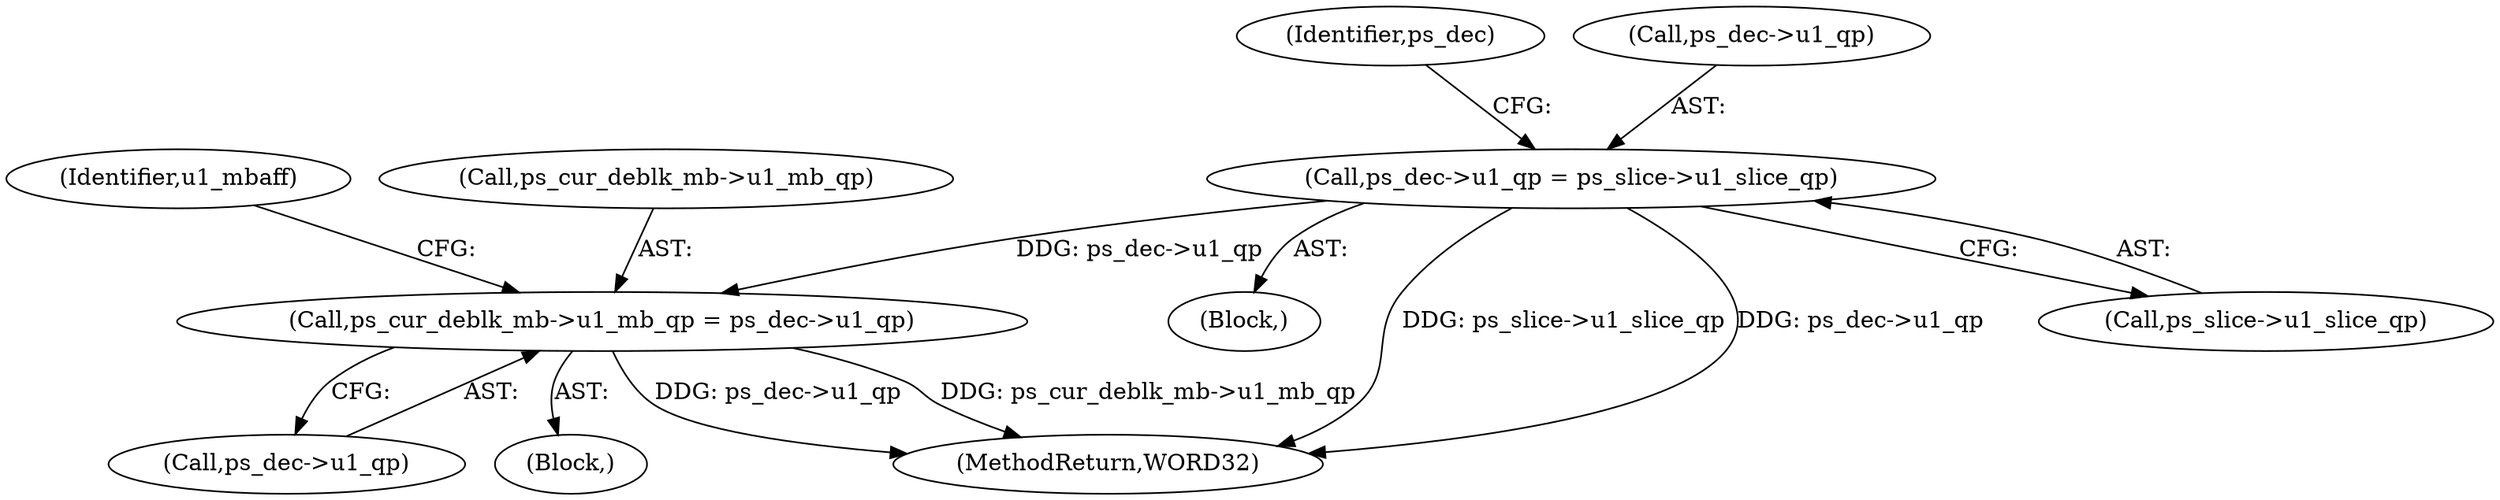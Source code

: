 digraph "0_Android_0b23c81c3dd9ec38f7e6806a3955fed1925541a0_1@pointer" {
"1001022" [label="(Call,ps_dec->u1_qp = ps_slice->u1_slice_qp)"];
"1001216" [label="(Call,ps_cur_deblk_mb->u1_mb_qp = ps_dec->u1_qp)"];
"1001220" [label="(Call,ps_dec->u1_qp)"];
"1001022" [label="(Call,ps_dec->u1_qp = ps_slice->u1_slice_qp)"];
"1001030" [label="(Identifier,ps_dec)"];
"1001216" [label="(Call,ps_cur_deblk_mb->u1_mb_qp = ps_dec->u1_qp)"];
"1001068" [label="(Block,)"];
"1001224" [label="(Identifier,u1_mbaff)"];
"1001217" [label="(Call,ps_cur_deblk_mb->u1_mb_qp)"];
"1000138" [label="(Block,)"];
"1001422" [label="(MethodReturn,WORD32)"];
"1001023" [label="(Call,ps_dec->u1_qp)"];
"1001026" [label="(Call,ps_slice->u1_slice_qp)"];
"1001022" -> "1000138"  [label="AST: "];
"1001022" -> "1001026"  [label="CFG: "];
"1001023" -> "1001022"  [label="AST: "];
"1001026" -> "1001022"  [label="AST: "];
"1001030" -> "1001022"  [label="CFG: "];
"1001022" -> "1001422"  [label="DDG: ps_slice->u1_slice_qp"];
"1001022" -> "1001422"  [label="DDG: ps_dec->u1_qp"];
"1001022" -> "1001216"  [label="DDG: ps_dec->u1_qp"];
"1001216" -> "1001068"  [label="AST: "];
"1001216" -> "1001220"  [label="CFG: "];
"1001217" -> "1001216"  [label="AST: "];
"1001220" -> "1001216"  [label="AST: "];
"1001224" -> "1001216"  [label="CFG: "];
"1001216" -> "1001422"  [label="DDG: ps_dec->u1_qp"];
"1001216" -> "1001422"  [label="DDG: ps_cur_deblk_mb->u1_mb_qp"];
}
